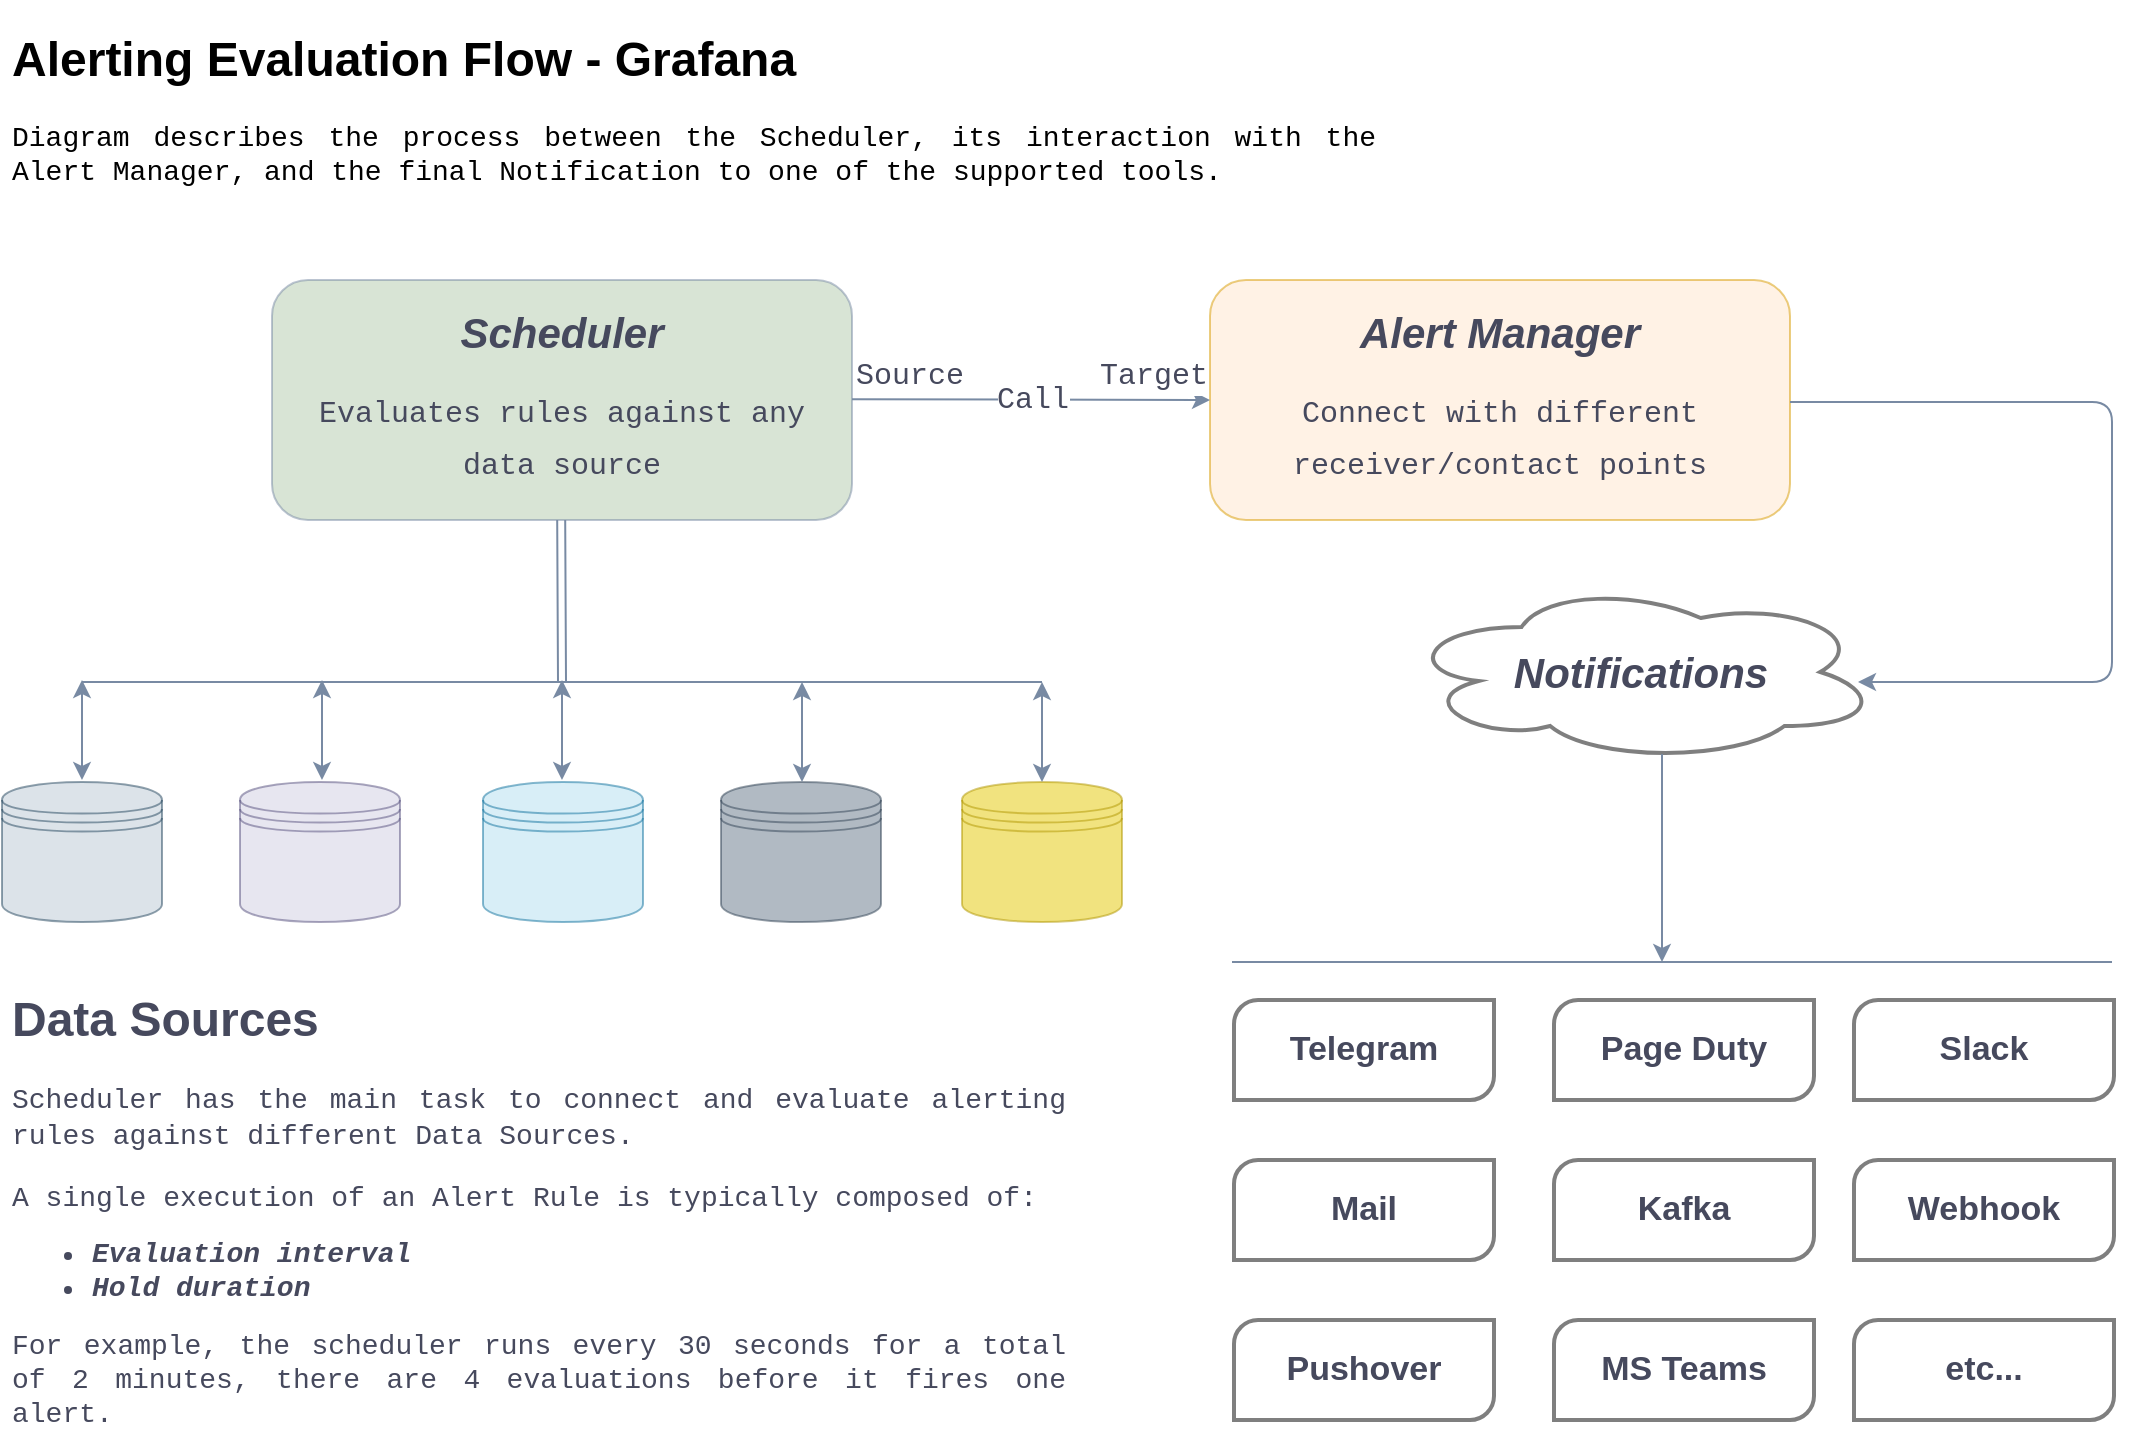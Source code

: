 <mxfile version="17.0.0" type="device" pages="3"><diagram id="8P9U8Gb7AJjshvdN86Vt" name="Alerting Evaluation Flow"><mxGraphModel dx="1653" dy="903" grid="0" gridSize="10" guides="1" tooltips="1" connect="1" arrows="1" fold="1" page="1" pageScale="1" pageWidth="1169" pageHeight="827" math="0" shadow="0"><root><mxCell id="0"/><mxCell id="1" parent="0"/><mxCell id="gGQPa3jnUAFln15kY821-3" value="&lt;h1 style=&quot;text-align: justify&quot;&gt;Alerting Evaluation Flow - Grafana&lt;/h1&gt;&lt;p style=&quot;text-align: justify&quot;&gt;&lt;font face=&quot;Courier New&quot; style=&quot;font-size: 14px&quot;&gt;Diagram describes the process between the Scheduler, its interaction with the Alert Manager, and the final Notification to one of the supported tools.&lt;/font&gt;&lt;/p&gt;" style="text;html=1;spacing=5;spacingTop=-20;whiteSpace=wrap;overflow=hidden;rounded=0;sketch=0;opacity=50;fillColor=none;" parent="1" vertex="1"><mxGeometry x="65" y="29" width="690" height="90" as="geometry"/></mxCell><mxCell id="gGQPa3jnUAFln15kY821-10" value="&lt;h1&gt;Data Sources&lt;/h1&gt;&lt;p style=&quot;text-align: justify ; font-size: 14px&quot;&gt;&lt;font face=&quot;Courier New&quot; style=&quot;font-size: 14px&quot;&gt;Scheduler has the main task to connect and evaluate alerting rules against different Data Sources&lt;span&gt;.&lt;/span&gt;&lt;/font&gt;&lt;/p&gt;&lt;p style=&quot;text-align: justify&quot;&gt;&lt;font face=&quot;Courier New&quot;&gt;&lt;span style=&quot;font-size: 14px&quot;&gt;A single execution of an Alert Rule is typically composed of:&amp;nbsp;&lt;/span&gt;&lt;/font&gt;&lt;/p&gt;&lt;p&gt;&lt;/p&gt;&lt;ul&gt;&lt;li style=&quot;text-align: justify&quot;&gt;&lt;font face=&quot;Courier New&quot;&gt;&lt;span style=&quot;font-size: 14px&quot;&gt;&lt;b&gt;&lt;i&gt;Evaluation interval&lt;/i&gt;&lt;/b&gt;&lt;/span&gt;&lt;/font&gt;&lt;/li&gt;&lt;li style=&quot;text-align: justify&quot;&gt;&lt;font face=&quot;Courier New&quot;&gt;&lt;span style=&quot;font-size: 14px&quot;&gt;&lt;b&gt;&lt;i&gt;Hold duration&amp;nbsp;&lt;/i&gt;&lt;/b&gt;&lt;/span&gt;&lt;/font&gt;&lt;/li&gt;&lt;/ul&gt;&lt;p&gt;&lt;/p&gt;&lt;p style=&quot;text-align: justify&quot;&gt;&lt;font face=&quot;Courier New&quot;&gt;&lt;span style=&quot;font-size: 14px&quot;&gt;For example, the scheduler runs every 30 seconds for a total of 2 minutes, there are 4 evaluations before it fires one alert.&lt;/span&gt;&lt;/font&gt;&lt;/p&gt;" style="text;html=1;strokeColor=none;fillColor=none;spacing=5;spacingTop=-20;whiteSpace=wrap;overflow=hidden;rounded=0;sketch=0;fontColor=#46495D;opacity=50;" parent="1" vertex="1"><mxGeometry x="65" y="509" width="535" height="230" as="geometry"/></mxCell><mxCell id="gGQPa3jnUAFln15kY821-13" value="" style="group" parent="1" vertex="1" connectable="0"><mxGeometry x="200" y="159" width="290" height="120" as="geometry"/></mxCell><mxCell id="gGQPa3jnUAFln15kY821-31" value="" style="group" parent="gGQPa3jnUAFln15kY821-13" vertex="1" connectable="0"><mxGeometry width="290" height="120" as="geometry"/></mxCell><mxCell id="gGQPa3jnUAFln15kY821-1" value="" style="rounded=1;whiteSpace=wrap;html=1;sketch=0;fontColor=#46495D;strokeColor=#788AA3;fillColor=#B2C9AB;gradientColor=none;opacity=50;" parent="gGQPa3jnUAFln15kY821-31" vertex="1"><mxGeometry width="290" height="120" as="geometry"/></mxCell><mxCell id="gGQPa3jnUAFln15kY821-11" value="&lt;font style=&quot;font-size: 21px&quot; face=&quot;Helvetica&quot;&gt;&lt;b&gt;&lt;i&gt;Scheduler&lt;/i&gt;&lt;/b&gt;&lt;/font&gt;" style="text;html=1;strokeColor=none;fillColor=none;align=center;verticalAlign=middle;whiteSpace=wrap;rounded=0;sketch=0;fontFamily=Courier New;fontSize=14;fontColor=#46495D;opacity=50;" parent="gGQPa3jnUAFln15kY821-31" vertex="1"><mxGeometry x="10" y="11" width="270" height="30" as="geometry"/></mxCell><mxCell id="gGQPa3jnUAFln15kY821-29" value="&lt;div&gt;&lt;span style=&quot;font-size: 15px ; font-family: &amp;#34;courier new&amp;#34;&quot;&gt;Evaluates rules against any data source&lt;/span&gt;&lt;/div&gt;" style="text;html=1;strokeColor=none;fillColor=none;align=center;verticalAlign=middle;whiteSpace=wrap;rounded=0;shadow=0;sketch=0;fontFamily=Helvetica;fontSize=21;fontColor=#46495D;opacity=50;" parent="gGQPa3jnUAFln15kY821-31" vertex="1"><mxGeometry x="10" y="41" width="270" height="69" as="geometry"/></mxCell><mxCell id="gGQPa3jnUAFln15kY821-14" value="" style="group" parent="1" vertex="1" connectable="0"><mxGeometry x="669" y="159" width="290" height="120" as="geometry"/></mxCell><mxCell id="gGQPa3jnUAFln15kY821-32" value="" style="group" parent="gGQPa3jnUAFln15kY821-14" vertex="1" connectable="0"><mxGeometry width="290" height="120" as="geometry"/></mxCell><mxCell id="gGQPa3jnUAFln15kY821-2" value="" style="rounded=1;whiteSpace=wrap;html=1;sketch=0;strokeColor=#d79b00;fillColor=#ffe6cc;opacity=50;shadow=0;" parent="gGQPa3jnUAFln15kY821-32" vertex="1"><mxGeometry width="290" height="120" as="geometry"/></mxCell><mxCell id="gGQPa3jnUAFln15kY821-12" value="&lt;font style=&quot;font-size: 21px&quot; face=&quot;Helvetica&quot;&gt;&lt;b&gt;&lt;i&gt;Alert Manager&lt;/i&gt;&lt;/b&gt;&lt;/font&gt;" style="text;html=1;strokeColor=none;fillColor=none;align=center;verticalAlign=middle;whiteSpace=wrap;rounded=1;sketch=0;fontFamily=Courier New;fontSize=14;fontColor=#46495D;opacity=50;shadow=0;" parent="gGQPa3jnUAFln15kY821-32" vertex="1"><mxGeometry x="10" y="11" width="270" height="30" as="geometry"/></mxCell><mxCell id="gGQPa3jnUAFln15kY821-30" value="&lt;div&gt;&lt;span style=&quot;font-size: 15px ; font-family: &amp;#34;courier new&amp;#34;&quot;&gt;Connect with different receiver/contact points&lt;/span&gt;&lt;/div&gt;" style="text;html=1;strokeColor=none;fillColor=none;align=center;verticalAlign=middle;whiteSpace=wrap;rounded=0;shadow=0;sketch=0;fontFamily=Helvetica;fontSize=21;fontColor=#46495D;opacity=50;" parent="gGQPa3jnUAFln15kY821-32" vertex="1"><mxGeometry x="10" y="41" width="270" height="69" as="geometry"/></mxCell><mxCell id="gGQPa3jnUAFln15kY821-33" value="" style="endArrow=classic;html=1;rounded=1;sketch=0;fontFamily=Courier New;fontSize=15;fontColor=#46495D;strokeColor=#788AA3;fillColor=#B2C9AB;curved=0;entryX=0;entryY=0.5;entryDx=0;entryDy=0;" parent="1" target="gGQPa3jnUAFln15kY821-2" edge="1"><mxGeometry relative="1" as="geometry"><mxPoint x="490" y="218.6" as="sourcePoint"/><mxPoint x="650" y="218.6" as="targetPoint"/></mxGeometry></mxCell><mxCell id="gGQPa3jnUAFln15kY821-34" value="Call" style="edgeLabel;resizable=0;html=1;align=center;verticalAlign=middle;rounded=1;shadow=0;sketch=0;fontFamily=Courier New;fontSize=15;fontColor=#46495D;strokeColor=#788AA3;fillColor=none;gradientColor=none;opacity=50;" parent="gGQPa3jnUAFln15kY821-33" connectable="0" vertex="1"><mxGeometry relative="1" as="geometry"/></mxCell><mxCell id="gGQPa3jnUAFln15kY821-35" value="Source" style="edgeLabel;resizable=0;html=1;align=left;verticalAlign=bottom;rounded=1;shadow=0;sketch=0;fontFamily=Courier New;fontSize=15;fontColor=#46495D;strokeColor=#788AA3;fillColor=none;gradientColor=none;opacity=50;labelBorderColor=none;" parent="gGQPa3jnUAFln15kY821-33" connectable="0" vertex="1"><mxGeometry x="-1" relative="1" as="geometry"/></mxCell><mxCell id="gGQPa3jnUAFln15kY821-36" value="Target" style="edgeLabel;resizable=0;html=1;align=right;verticalAlign=bottom;rounded=1;shadow=0;sketch=0;fontFamily=Courier New;fontSize=15;fontColor=#46495D;strokeColor=#788AA3;fillColor=none;gradientColor=none;opacity=50;" parent="gGQPa3jnUAFln15kY821-33" connectable="0" vertex="1"><mxGeometry x="1" relative="1" as="geometry"/></mxCell><mxCell id="gGQPa3jnUAFln15kY821-65" value="" style="group" parent="1" vertex="1" connectable="0"><mxGeometry x="681" y="479" width="440" height="210" as="geometry"/></mxCell><mxCell id="gGQPa3jnUAFln15kY821-66" value="" style="group" parent="gGQPa3jnUAFln15kY821-65" vertex="1" connectable="0"><mxGeometry y="40" width="440" height="210" as="geometry"/></mxCell><mxCell id="gGQPa3jnUAFln15kY821-39" value="" style="group" parent="gGQPa3jnUAFln15kY821-66" vertex="1" connectable="0"><mxGeometry width="130" height="50" as="geometry"/></mxCell><mxCell id="gGQPa3jnUAFln15kY821-37" value="" style="verticalLabelPosition=bottom;verticalAlign=top;html=1;shape=mxgraph.basic.diag_round_rect;dx=6;rounded=1;shadow=0;labelBorderColor=none;sketch=0;fontFamily=Courier New;fontSize=15;fontColor=#46495D;strokeColor=#000000;fillColor=none;gradientColor=none;opacity=50;strokeWidth=2;" parent="gGQPa3jnUAFln15kY821-39" vertex="1"><mxGeometry width="130" height="50" as="geometry"/></mxCell><mxCell id="gGQPa3jnUAFln15kY821-38" value="&lt;font face=&quot;Helvetica&quot; size=&quot;1&quot;&gt;&lt;b style=&quot;font-size: 17px&quot;&gt;Telegram&lt;/b&gt;&lt;/font&gt;" style="text;html=1;strokeColor=none;fillColor=none;align=center;verticalAlign=middle;whiteSpace=wrap;rounded=0;shadow=0;labelBorderColor=none;sketch=0;fontFamily=Courier New;fontSize=15;fontColor=#46495D;opacity=50;" parent="gGQPa3jnUAFln15kY821-39" vertex="1"><mxGeometry y="10" width="130" height="30" as="geometry"/></mxCell><mxCell id="gGQPa3jnUAFln15kY821-40" value="" style="group" parent="gGQPa3jnUAFln15kY821-66" vertex="1" connectable="0"><mxGeometry x="160" width="130" height="50" as="geometry"/></mxCell><mxCell id="gGQPa3jnUAFln15kY821-41" value="" style="verticalLabelPosition=bottom;verticalAlign=top;html=1;shape=mxgraph.basic.diag_round_rect;dx=6;rounded=1;shadow=0;labelBorderColor=none;sketch=0;fontFamily=Courier New;fontSize=15;fontColor=#46495D;strokeColor=#000000;fillColor=none;gradientColor=none;opacity=50;strokeWidth=2;" parent="gGQPa3jnUAFln15kY821-40" vertex="1"><mxGeometry width="130" height="50" as="geometry"/></mxCell><mxCell id="gGQPa3jnUAFln15kY821-42" value="&lt;font face=&quot;Helvetica&quot; size=&quot;1&quot;&gt;&lt;b style=&quot;font-size: 17px&quot;&gt;Page Duty&lt;/b&gt;&lt;/font&gt;" style="text;html=1;strokeColor=none;fillColor=none;align=center;verticalAlign=middle;whiteSpace=wrap;rounded=0;shadow=0;labelBorderColor=none;sketch=0;fontFamily=Courier New;fontSize=15;fontColor=#46495D;opacity=50;" parent="gGQPa3jnUAFln15kY821-40" vertex="1"><mxGeometry y="10" width="130" height="30" as="geometry"/></mxCell><mxCell id="gGQPa3jnUAFln15kY821-43" value="" style="group" parent="gGQPa3jnUAFln15kY821-66" vertex="1" connectable="0"><mxGeometry x="310" width="130" height="50" as="geometry"/></mxCell><mxCell id="gGQPa3jnUAFln15kY821-44" value="" style="verticalLabelPosition=bottom;verticalAlign=top;html=1;shape=mxgraph.basic.diag_round_rect;dx=6;rounded=1;shadow=0;labelBorderColor=none;sketch=0;fontFamily=Courier New;fontSize=15;fontColor=#46495D;strokeColor=#000000;fillColor=none;gradientColor=none;opacity=50;strokeWidth=2;" parent="gGQPa3jnUAFln15kY821-43" vertex="1"><mxGeometry width="130" height="50" as="geometry"/></mxCell><mxCell id="gGQPa3jnUAFln15kY821-45" value="&lt;font face=&quot;Helvetica&quot; size=&quot;1&quot;&gt;&lt;b style=&quot;font-size: 17px&quot;&gt;Slack&lt;/b&gt;&lt;/font&gt;" style="text;html=1;strokeColor=none;fillColor=none;align=center;verticalAlign=middle;whiteSpace=wrap;rounded=0;shadow=0;labelBorderColor=none;sketch=0;fontFamily=Courier New;fontSize=15;fontColor=#46495D;opacity=50;" parent="gGQPa3jnUAFln15kY821-43" vertex="1"><mxGeometry y="10" width="130" height="30" as="geometry"/></mxCell><mxCell id="gGQPa3jnUAFln15kY821-46" value="" style="group" parent="gGQPa3jnUAFln15kY821-66" vertex="1" connectable="0"><mxGeometry y="80" width="130" height="50" as="geometry"/></mxCell><mxCell id="gGQPa3jnUAFln15kY821-47" value="" style="verticalLabelPosition=bottom;verticalAlign=top;html=1;shape=mxgraph.basic.diag_round_rect;dx=6;rounded=1;shadow=0;labelBorderColor=none;sketch=0;fontFamily=Courier New;fontSize=15;fontColor=#46495D;strokeColor=#000000;fillColor=none;gradientColor=none;opacity=50;strokeWidth=2;" parent="gGQPa3jnUAFln15kY821-46" vertex="1"><mxGeometry width="130" height="50" as="geometry"/></mxCell><mxCell id="gGQPa3jnUAFln15kY821-48" value="&lt;font face=&quot;Helvetica&quot; size=&quot;1&quot;&gt;&lt;b style=&quot;font-size: 17px&quot;&gt;Mail&lt;/b&gt;&lt;/font&gt;" style="text;html=1;strokeColor=none;fillColor=none;align=center;verticalAlign=middle;whiteSpace=wrap;rounded=0;shadow=0;labelBorderColor=none;sketch=0;fontFamily=Courier New;fontSize=15;fontColor=#46495D;opacity=50;" parent="gGQPa3jnUAFln15kY821-46" vertex="1"><mxGeometry y="10" width="130" height="30" as="geometry"/></mxCell><mxCell id="gGQPa3jnUAFln15kY821-49" value="" style="group" parent="gGQPa3jnUAFln15kY821-66" vertex="1" connectable="0"><mxGeometry x="160" y="80" width="130" height="50" as="geometry"/></mxCell><mxCell id="gGQPa3jnUAFln15kY821-50" value="" style="verticalLabelPosition=bottom;verticalAlign=top;html=1;shape=mxgraph.basic.diag_round_rect;dx=6;rounded=1;shadow=0;labelBorderColor=none;sketch=0;fontFamily=Courier New;fontSize=15;fontColor=#46495D;strokeColor=#000000;fillColor=none;gradientColor=none;opacity=50;strokeWidth=2;" parent="gGQPa3jnUAFln15kY821-49" vertex="1"><mxGeometry width="130" height="50" as="geometry"/></mxCell><mxCell id="gGQPa3jnUAFln15kY821-51" value="&lt;font face=&quot;Helvetica&quot; size=&quot;1&quot;&gt;&lt;b style=&quot;font-size: 17px&quot;&gt;Kafka&lt;/b&gt;&lt;/font&gt;" style="text;html=1;strokeColor=none;fillColor=none;align=center;verticalAlign=middle;whiteSpace=wrap;rounded=0;shadow=0;labelBorderColor=none;sketch=0;fontFamily=Courier New;fontSize=15;fontColor=#46495D;opacity=50;" parent="gGQPa3jnUAFln15kY821-49" vertex="1"><mxGeometry y="10" width="130" height="30" as="geometry"/></mxCell><mxCell id="gGQPa3jnUAFln15kY821-52" value="" style="group" parent="gGQPa3jnUAFln15kY821-66" vertex="1" connectable="0"><mxGeometry x="310" y="80" width="130" height="50" as="geometry"/></mxCell><mxCell id="gGQPa3jnUAFln15kY821-53" value="" style="verticalLabelPosition=bottom;verticalAlign=top;html=1;shape=mxgraph.basic.diag_round_rect;dx=6;rounded=1;shadow=0;labelBorderColor=none;sketch=0;fontFamily=Courier New;fontSize=15;fontColor=#46495D;strokeColor=#000000;fillColor=none;gradientColor=none;opacity=50;strokeWidth=2;" parent="gGQPa3jnUAFln15kY821-52" vertex="1"><mxGeometry width="130" height="50" as="geometry"/></mxCell><mxCell id="gGQPa3jnUAFln15kY821-54" value="&lt;font face=&quot;Helvetica&quot; size=&quot;1&quot;&gt;&lt;b style=&quot;font-size: 17px&quot;&gt;Webhook&lt;/b&gt;&lt;/font&gt;" style="text;html=1;strokeColor=none;fillColor=none;align=center;verticalAlign=middle;whiteSpace=wrap;rounded=0;shadow=0;labelBorderColor=none;sketch=0;fontFamily=Courier New;fontSize=15;fontColor=#46495D;opacity=50;" parent="gGQPa3jnUAFln15kY821-52" vertex="1"><mxGeometry y="10" width="130" height="30" as="geometry"/></mxCell><mxCell id="gGQPa3jnUAFln15kY821-55" value="" style="group" parent="gGQPa3jnUAFln15kY821-66" vertex="1" connectable="0"><mxGeometry y="160" width="130" height="50" as="geometry"/></mxCell><mxCell id="gGQPa3jnUAFln15kY821-56" value="" style="verticalLabelPosition=bottom;verticalAlign=top;html=1;shape=mxgraph.basic.diag_round_rect;dx=6;rounded=1;shadow=0;labelBorderColor=none;sketch=0;fontFamily=Courier New;fontSize=15;fontColor=#46495D;strokeColor=#000000;fillColor=none;gradientColor=none;opacity=50;strokeWidth=2;" parent="gGQPa3jnUAFln15kY821-55" vertex="1"><mxGeometry width="130" height="50" as="geometry"/></mxCell><mxCell id="gGQPa3jnUAFln15kY821-57" value="&lt;font face=&quot;Helvetica&quot; size=&quot;1&quot;&gt;&lt;b style=&quot;font-size: 17px&quot;&gt;Pushover&lt;/b&gt;&lt;/font&gt;" style="text;html=1;strokeColor=none;fillColor=none;align=center;verticalAlign=middle;whiteSpace=wrap;rounded=0;shadow=0;labelBorderColor=none;sketch=0;fontFamily=Courier New;fontSize=15;fontColor=#46495D;opacity=50;" parent="gGQPa3jnUAFln15kY821-55" vertex="1"><mxGeometry y="10" width="130" height="30" as="geometry"/></mxCell><mxCell id="gGQPa3jnUAFln15kY821-58" value="" style="group" parent="gGQPa3jnUAFln15kY821-66" vertex="1" connectable="0"><mxGeometry x="160" y="160" width="130" height="50" as="geometry"/></mxCell><mxCell id="gGQPa3jnUAFln15kY821-59" value="" style="verticalLabelPosition=bottom;verticalAlign=top;html=1;shape=mxgraph.basic.diag_round_rect;dx=6;rounded=1;shadow=0;labelBorderColor=none;sketch=0;fontFamily=Courier New;fontSize=15;fontColor=#46495D;strokeColor=#000000;fillColor=none;gradientColor=none;opacity=50;strokeWidth=2;" parent="gGQPa3jnUAFln15kY821-58" vertex="1"><mxGeometry width="130" height="50" as="geometry"/></mxCell><mxCell id="gGQPa3jnUAFln15kY821-60" value="&lt;font face=&quot;Helvetica&quot; size=&quot;1&quot;&gt;&lt;b style=&quot;font-size: 17px&quot;&gt;MS Teams&lt;/b&gt;&lt;/font&gt;" style="text;html=1;strokeColor=none;fillColor=none;align=center;verticalAlign=middle;whiteSpace=wrap;rounded=0;shadow=0;labelBorderColor=none;sketch=0;fontFamily=Courier New;fontSize=15;fontColor=#46495D;opacity=50;" parent="gGQPa3jnUAFln15kY821-58" vertex="1"><mxGeometry y="10" width="130" height="30" as="geometry"/></mxCell><mxCell id="gGQPa3jnUAFln15kY821-61" value="" style="group" parent="gGQPa3jnUAFln15kY821-66" vertex="1" connectable="0"><mxGeometry x="310" y="160" width="130" height="50" as="geometry"/></mxCell><mxCell id="gGQPa3jnUAFln15kY821-62" value="" style="verticalLabelPosition=bottom;verticalAlign=top;html=1;shape=mxgraph.basic.diag_round_rect;dx=6;rounded=1;shadow=0;labelBorderColor=none;sketch=0;fontFamily=Courier New;fontSize=15;fontColor=#46495D;strokeColor=#000000;fillColor=none;gradientColor=none;opacity=50;strokeWidth=2;" parent="gGQPa3jnUAFln15kY821-61" vertex="1"><mxGeometry width="130" height="50" as="geometry"/></mxCell><mxCell id="gGQPa3jnUAFln15kY821-63" value="&lt;font face=&quot;Helvetica&quot; size=&quot;1&quot;&gt;&lt;b style=&quot;font-size: 17px&quot;&gt;etc...&lt;/b&gt;&lt;/font&gt;" style="text;html=1;strokeColor=none;fillColor=none;align=center;verticalAlign=middle;whiteSpace=wrap;rounded=0;shadow=0;labelBorderColor=none;sketch=0;fontFamily=Courier New;fontSize=15;fontColor=#46495D;opacity=50;" parent="gGQPa3jnUAFln15kY821-61" vertex="1"><mxGeometry y="10" width="130" height="30" as="geometry"/></mxCell><mxCell id="gGQPa3jnUAFln15kY821-71" value="" style="endArrow=classic;html=1;rounded=1;sketch=0;fontFamily=Helvetica;fontSize=17;fontColor=#46495D;strokeColor=#788AA3;fillColor=#B2C9AB;curved=0;" parent="1" edge="1"><mxGeometry width="50" height="50" relative="1" as="geometry"><mxPoint x="959" y="220" as="sourcePoint"/><mxPoint x="993" y="360" as="targetPoint"/><Array as="points"><mxPoint x="1000" y="220"/><mxPoint x="1120" y="220"/><mxPoint x="1120" y="360"/></Array></mxGeometry></mxCell><mxCell id="gGQPa3jnUAFln15kY821-77" value="" style="endArrow=none;html=1;rounded=1;sketch=0;fontFamily=Helvetica;fontSize=21;fontColor=#46495D;strokeColor=#788AA3;fillColor=#B2C9AB;curved=0;" parent="1" edge="1"><mxGeometry width="50" height="50" relative="1" as="geometry"><mxPoint x="680" y="500" as="sourcePoint"/><mxPoint x="1120" y="500" as="targetPoint"/></mxGeometry></mxCell><mxCell id="gGQPa3jnUAFln15kY821-78" value="" style="group" parent="1" vertex="1" connectable="0"><mxGeometry x="765" y="310" width="239" height="190" as="geometry"/></mxCell><mxCell id="gGQPa3jnUAFln15kY821-74" value="&lt;b&gt;&lt;i&gt;&lt;font style=&quot;font-size: 21px&quot;&gt;Notifications&lt;/font&gt;&lt;/i&gt;&lt;/b&gt;" style="ellipse;shape=cloud;whiteSpace=wrap;html=1;rounded=1;shadow=0;labelBorderColor=none;sketch=0;fontFamily=Helvetica;fontSize=17;fontColor=#46495D;strokeColor=#000000;strokeWidth=2;fillColor=none;gradientColor=none;opacity=50;labelBackgroundColor=none;" parent="gGQPa3jnUAFln15kY821-78" vertex="1"><mxGeometry width="239" height="90" as="geometry"/></mxCell><mxCell id="gGQPa3jnUAFln15kY821-76" value="" style="endArrow=classic;html=1;rounded=1;sketch=0;fontFamily=Helvetica;fontSize=21;fontColor=#46495D;strokeColor=#788AA3;fillColor=#B2C9AB;curved=0;labelBorderColor=none;" parent="gGQPa3jnUAFln15kY821-78" edge="1"><mxGeometry width="50" height="50" relative="1" as="geometry"><mxPoint x="130" y="86" as="sourcePoint"/><mxPoint x="130" y="190" as="targetPoint"/></mxGeometry></mxCell><mxCell id="gGQPa3jnUAFln15kY821-4" value="" style="shape=datastore;whiteSpace=wrap;html=1;rounded=0;sketch=0;strokeColor=#23445d;fillColor=#bac8d3;opacity=50;" parent="1" vertex="1"><mxGeometry x="65" y="410" width="80" height="70" as="geometry"/></mxCell><mxCell id="gGQPa3jnUAFln15kY821-5" value="" style="shape=datastore;whiteSpace=wrap;html=1;rounded=0;sketch=0;strokeColor=#56517e;fillColor=#d0cee2;opacity=50;" parent="1" vertex="1"><mxGeometry x="184" y="410" width="80" height="70" as="geometry"/></mxCell><mxCell id="gGQPa3jnUAFln15kY821-6" value="" style="shape=datastore;whiteSpace=wrap;html=1;rounded=0;sketch=0;strokeColor=#10739e;fillColor=#b1ddf0;opacity=50;" parent="1" vertex="1"><mxGeometry x="305.5" y="410" width="80" height="70" as="geometry"/></mxCell><mxCell id="gGQPa3jnUAFln15kY821-7" value="" style="shape=datastore;whiteSpace=wrap;html=1;rounded=0;sketch=0;strokeColor=#314354;fillColor=#647687;opacity=50;fontColor=#ffffff;" parent="1" vertex="1"><mxGeometry x="424.5" y="410" width="80" height="70" as="geometry"/></mxCell><mxCell id="gGQPa3jnUAFln15kY821-8" value="" style="shape=datastore;whiteSpace=wrap;html=1;rounded=0;sketch=0;fontColor=#000000;strokeColor=#B09500;fillColor=#e3c800;opacity=50;" parent="1" vertex="1"><mxGeometry x="545" y="410" width="80" height="70" as="geometry"/></mxCell><mxCell id="gGQPa3jnUAFln15kY821-19" value="" style="shape=link;html=1;rounded=1;sketch=0;fontFamily=Helvetica;fontSize=21;fontColor=#46495D;strokeColor=#788AA3;fillColor=#B2C9AB;curved=0;" parent="1" edge="1"><mxGeometry width="100" relative="1" as="geometry"><mxPoint x="344.6" y="279" as="sourcePoint"/><mxPoint x="345" y="360" as="targetPoint"/></mxGeometry></mxCell><mxCell id="gGQPa3jnUAFln15kY821-20" value="" style="endArrow=none;html=1;rounded=1;sketch=0;fontFamily=Helvetica;fontSize=21;fontColor=#46495D;strokeColor=#788AA3;fillColor=#B2C9AB;curved=0;" parent="1" edge="1"><mxGeometry width="50" height="50" relative="1" as="geometry"><mxPoint x="105" y="360" as="sourcePoint"/><mxPoint x="585" y="360" as="targetPoint"/></mxGeometry></mxCell><mxCell id="gGQPa3jnUAFln15kY821-22" value="" style="endArrow=classic;startArrow=classic;html=1;rounded=1;sketch=0;fontFamily=Helvetica;fontSize=21;fontColor=#46495D;strokeColor=#788AA3;fillColor=#B2C9AB;curved=0;exitX=0.5;exitY=0;exitDx=0;exitDy=0;" parent="1" source="gGQPa3jnUAFln15kY821-8" edge="1"><mxGeometry width="50" height="50" relative="1" as="geometry"><mxPoint x="565" y="410" as="sourcePoint"/><mxPoint x="585" y="360" as="targetPoint"/></mxGeometry></mxCell><mxCell id="gGQPa3jnUAFln15kY821-23" value="" style="endArrow=classic;startArrow=classic;html=1;rounded=1;sketch=0;fontFamily=Helvetica;fontSize=21;fontColor=#46495D;strokeColor=#788AA3;fillColor=#B2C9AB;curved=0;exitX=0.5;exitY=0;exitDx=0;exitDy=0;" parent="1" edge="1"><mxGeometry width="50" height="50" relative="1" as="geometry"><mxPoint x="465" y="410" as="sourcePoint"/><mxPoint x="465" y="360" as="targetPoint"/></mxGeometry></mxCell><mxCell id="gGQPa3jnUAFln15kY821-24" value="" style="endArrow=classic;startArrow=classic;html=1;rounded=1;sketch=0;fontFamily=Helvetica;fontSize=21;fontColor=#46495D;strokeColor=#788AA3;fillColor=#B2C9AB;curved=0;exitX=0.5;exitY=0;exitDx=0;exitDy=0;" parent="1" edge="1"><mxGeometry width="50" height="50" relative="1" as="geometry"><mxPoint x="345" y="409" as="sourcePoint"/><mxPoint x="345" y="359" as="targetPoint"/></mxGeometry></mxCell><mxCell id="gGQPa3jnUAFln15kY821-25" value="" style="endArrow=classic;startArrow=classic;html=1;rounded=1;sketch=0;fontFamily=Helvetica;fontSize=21;fontColor=#46495D;strokeColor=#788AA3;fillColor=#B2C9AB;curved=0;exitX=0.5;exitY=0;exitDx=0;exitDy=0;" parent="1" edge="1"><mxGeometry width="50" height="50" relative="1" as="geometry"><mxPoint x="225" y="409" as="sourcePoint"/><mxPoint x="225" y="359" as="targetPoint"/></mxGeometry></mxCell><mxCell id="gGQPa3jnUAFln15kY821-26" value="" style="endArrow=classic;startArrow=classic;html=1;rounded=1;sketch=0;fontFamily=Helvetica;fontSize=21;fontColor=#46495D;strokeColor=#788AA3;fillColor=#B2C9AB;curved=0;exitX=0.5;exitY=0;exitDx=0;exitDy=0;" parent="1" edge="1"><mxGeometry width="50" height="50" relative="1" as="geometry"><mxPoint x="105" y="409" as="sourcePoint"/><mxPoint x="105" y="359" as="targetPoint"/></mxGeometry></mxCell></root></mxGraphModel></diagram><diagram id="IDyZyazvOhlzEbdh1SOH" name="Scheduler"><mxGraphModel dx="1653" dy="903" grid="1" gridSize="10" guides="1" tooltips="1" connect="1" arrows="1" fold="1" page="1" pageScale="1" pageWidth="1169" pageHeight="827" math="0" shadow="0"><root><mxCell id="mCkY94bjEv23ndh8j7Rv-0"/><mxCell id="mCkY94bjEv23ndh8j7Rv-1" parent="mCkY94bjEv23ndh8j7Rv-0"/></root></mxGraphModel></diagram><diagram id="j4l6LvqYI0DuUEqH2BSi" name="Alert Manager"><mxGraphModel dx="1653" dy="903" grid="1" gridSize="10" guides="1" tooltips="1" connect="1" arrows="1" fold="1" page="1" pageScale="1" pageWidth="1169" pageHeight="827" math="0" shadow="0"><root><mxCell id="-qDJBjPfW_b0p7JMt0wI-0"/><mxCell id="-qDJBjPfW_b0p7JMt0wI-1" parent="-qDJBjPfW_b0p7JMt0wI-0"/></root></mxGraphModel></diagram></mxfile>